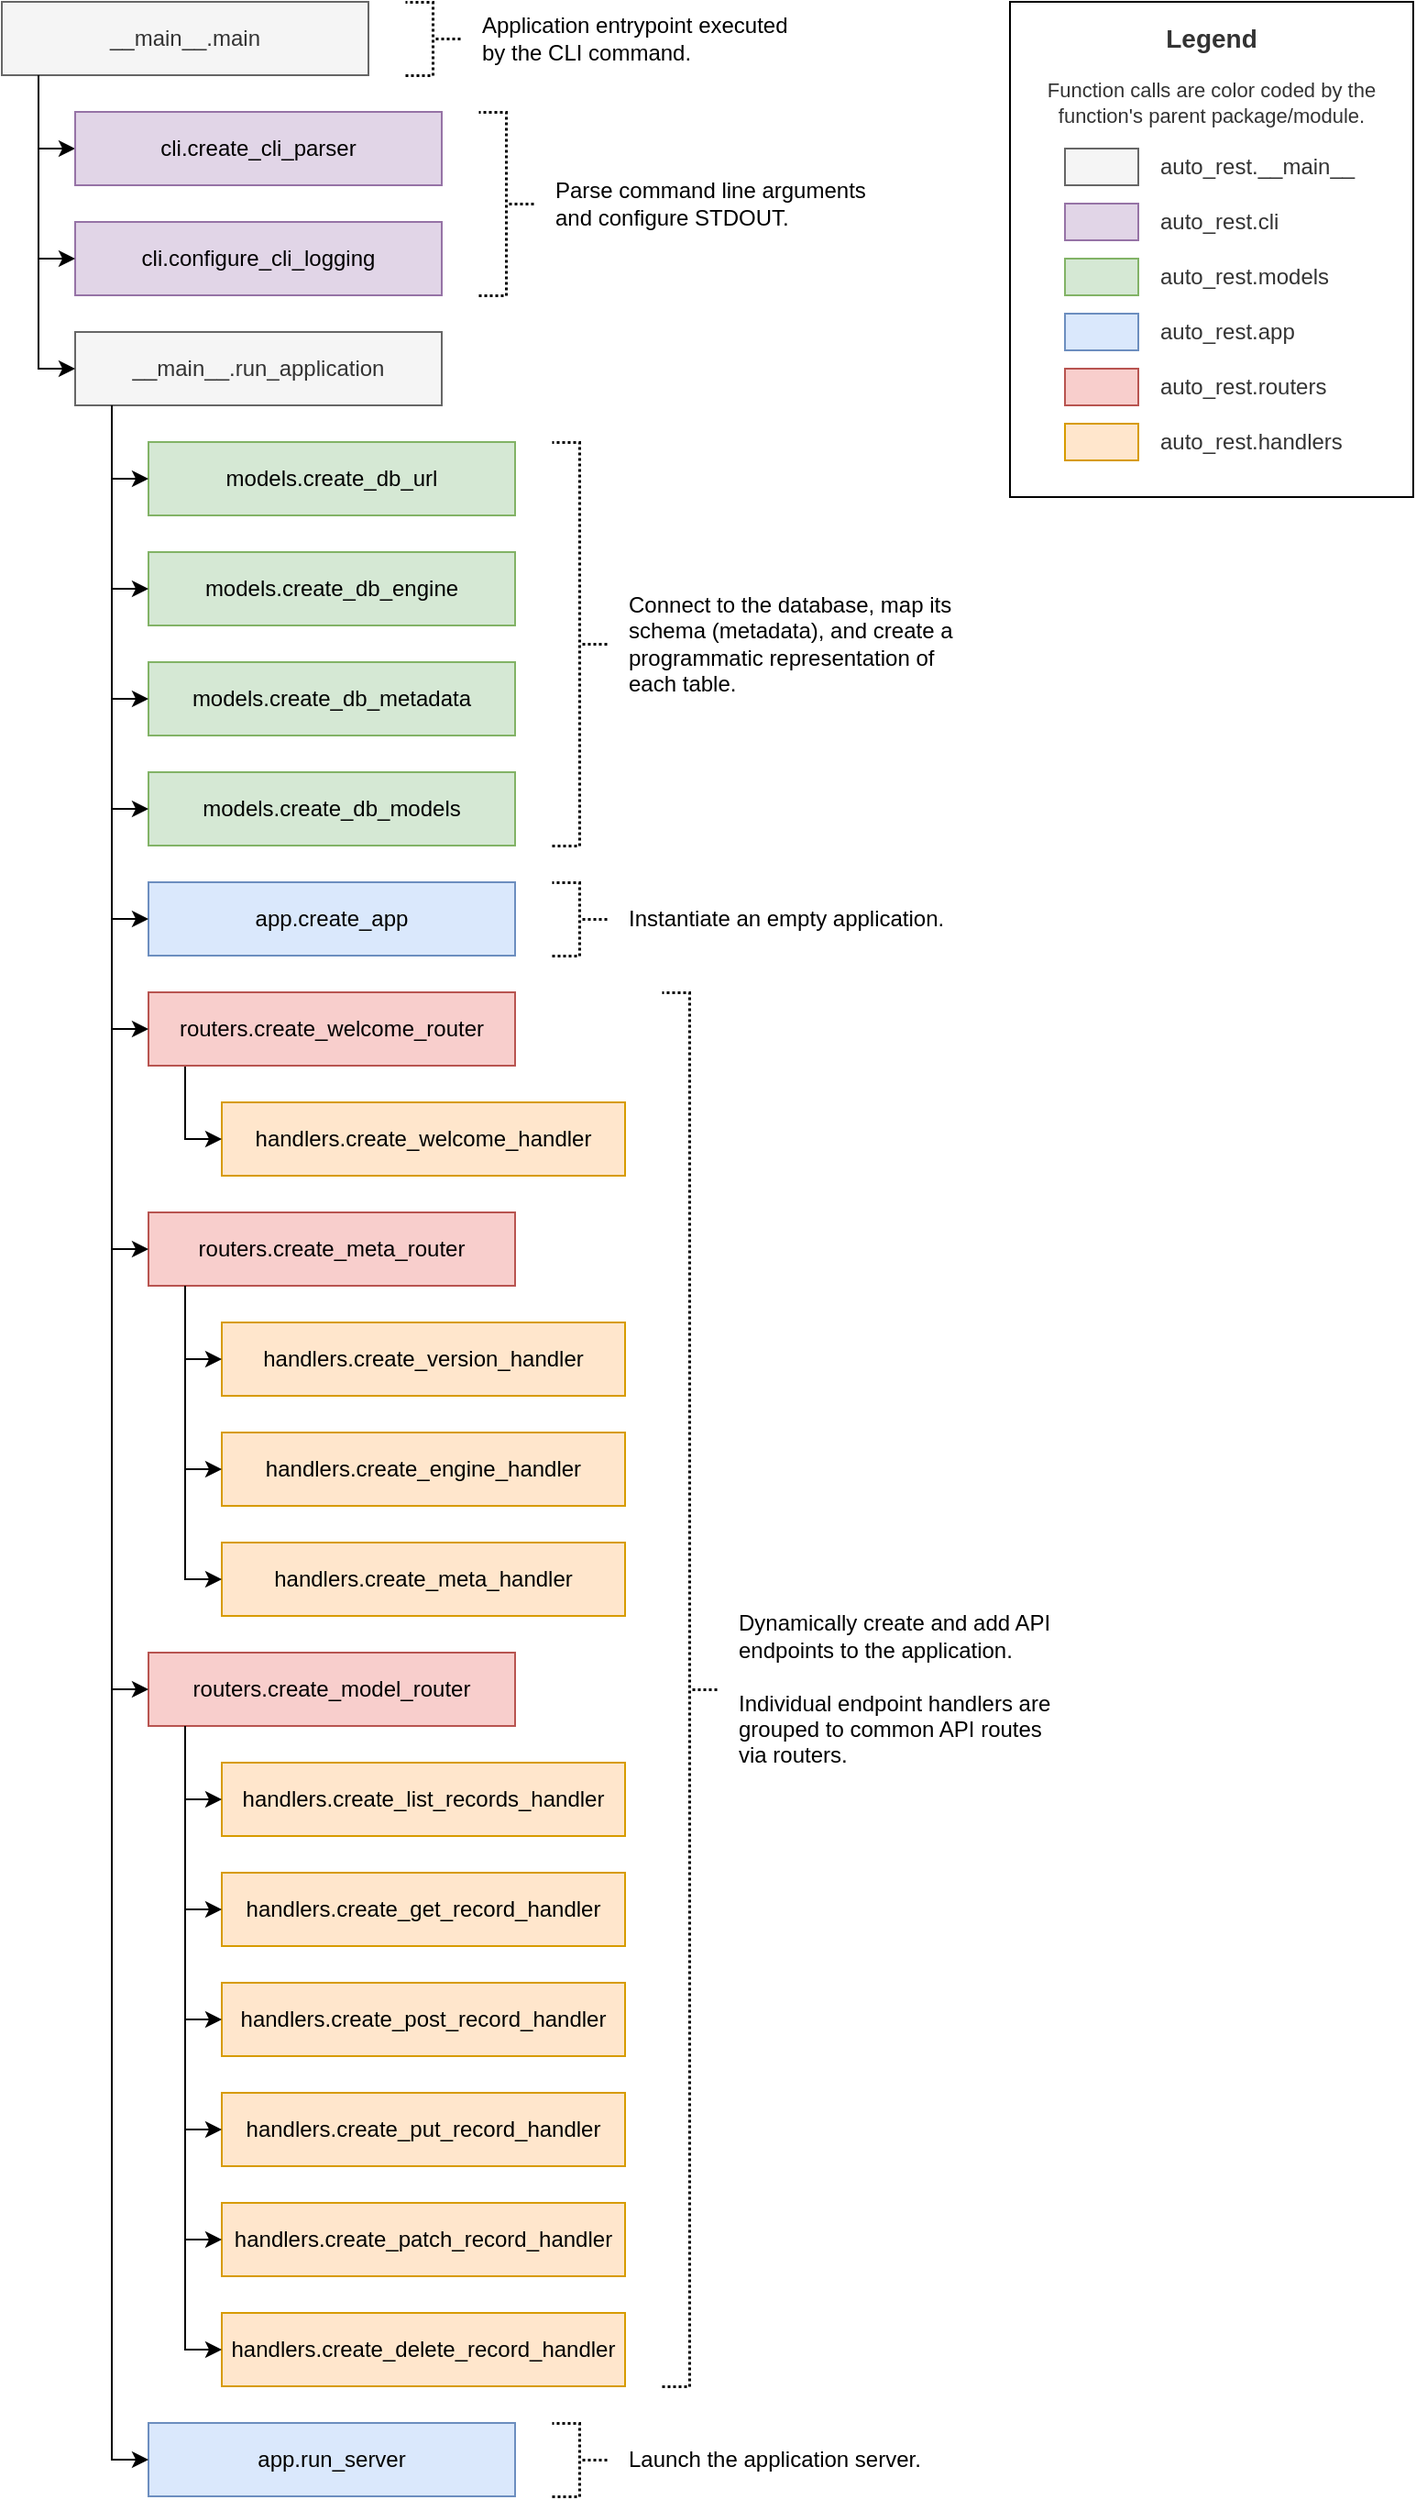 <mxfile version="26.0.6">
  <diagram name="architecture" id="VlyZOE0tlXweQJFLaEv1">
    <mxGraphModel dx="2599" dy="1037" grid="1" gridSize="10" guides="1" tooltips="1" connect="1" arrows="1" fold="1" page="1" pageScale="1" pageWidth="850" pageHeight="1100" math="0" shadow="0">
      <root>
        <mxCell id="xk_Vn_o706n0kWUSLnYP-0" />
        <mxCell id="xk_Vn_o706n0kWUSLnYP-1" parent="xk_Vn_o706n0kWUSLnYP-0" />
        <mxCell id="xk_Vn_o706n0kWUSLnYP-2" value="" style="edgeStyle=orthogonalEdgeStyle;rounded=0;orthogonalLoop=1;jettySize=auto;html=1;entryX=0;entryY=0.5;entryDx=0;entryDy=0;" parent="xk_Vn_o706n0kWUSLnYP-1" target="xk_Vn_o706n0kWUSLnYP-6" edge="1">
          <mxGeometry relative="1" as="geometry">
            <mxPoint x="-780" y="80" as="sourcePoint" />
            <Array as="points">
              <mxPoint x="-780" y="120" />
            </Array>
          </mxGeometry>
        </mxCell>
        <mxCell id="xk_Vn_o706n0kWUSLnYP-3" value="__main__.main" style="rounded=0;whiteSpace=wrap;html=1;fillColor=#f5f5f5;strokeColor=#666666;fontColor=#333333;" parent="xk_Vn_o706n0kWUSLnYP-1" vertex="1">
          <mxGeometry x="-800" y="40" width="200" height="40" as="geometry" />
        </mxCell>
        <mxCell id="xk_Vn_o706n0kWUSLnYP-4" value="__main__.run_application" style="whiteSpace=wrap;html=1;rounded=0;fillColor=#f5f5f5;strokeColor=#666666;fontColor=#333333;" parent="xk_Vn_o706n0kWUSLnYP-1" vertex="1">
          <mxGeometry x="-760" y="220" width="200" height="40" as="geometry" />
        </mxCell>
        <mxCell id="xk_Vn_o706n0kWUSLnYP-5" value="cli.configure_cli_logging" style="whiteSpace=wrap;html=1;rounded=0;fillColor=#e1d5e7;strokeColor=#9673a6;" parent="xk_Vn_o706n0kWUSLnYP-1" vertex="1">
          <mxGeometry x="-760" y="160" width="200" height="40" as="geometry" />
        </mxCell>
        <mxCell id="xk_Vn_o706n0kWUSLnYP-6" value="cli.create_cli_parser" style="whiteSpace=wrap;html=1;rounded=0;fillColor=#e1d5e7;strokeColor=#9673a6;" parent="xk_Vn_o706n0kWUSLnYP-1" vertex="1">
          <mxGeometry x="-760" y="100" width="200" height="40" as="geometry" />
        </mxCell>
        <mxCell id="xk_Vn_o706n0kWUSLnYP-7" value="" style="edgeStyle=orthogonalEdgeStyle;rounded=0;orthogonalLoop=1;jettySize=auto;html=1;entryX=0;entryY=0.5;entryDx=0;entryDy=0;" parent="xk_Vn_o706n0kWUSLnYP-1" target="xk_Vn_o706n0kWUSLnYP-4" edge="1">
          <mxGeometry relative="1" as="geometry">
            <mxPoint x="-780" y="80" as="sourcePoint" />
            <mxPoint x="-750" y="130" as="targetPoint" />
            <Array as="points">
              <mxPoint x="-780" y="240" />
            </Array>
          </mxGeometry>
        </mxCell>
        <mxCell id="xk_Vn_o706n0kWUSLnYP-9" value="models.create_db_engine" style="whiteSpace=wrap;html=1;rounded=0;fillColor=#d5e8d4;strokeColor=#82b366;" parent="xk_Vn_o706n0kWUSLnYP-1" vertex="1">
          <mxGeometry x="-720" y="340" width="200" height="40" as="geometry" />
        </mxCell>
        <mxCell id="xk_Vn_o706n0kWUSLnYP-10" value="models.create_db_metadata" style="whiteSpace=wrap;html=1;rounded=0;fillColor=#d5e8d4;strokeColor=#82b366;" parent="xk_Vn_o706n0kWUSLnYP-1" vertex="1">
          <mxGeometry x="-720" y="400" width="200" height="40" as="geometry" />
        </mxCell>
        <mxCell id="xk_Vn_o706n0kWUSLnYP-11" value="models.create_db_models" style="whiteSpace=wrap;html=1;rounded=0;fillColor=#d5e8d4;strokeColor=#82b366;" parent="xk_Vn_o706n0kWUSLnYP-1" vertex="1">
          <mxGeometry x="-720" y="460" width="200" height="40" as="geometry" />
        </mxCell>
        <mxCell id="xk_Vn_o706n0kWUSLnYP-12" value="" style="edgeStyle=orthogonalEdgeStyle;rounded=0;orthogonalLoop=1;jettySize=auto;html=1;entryX=0;entryY=0.5;entryDx=0;entryDy=0;exitX=0.1;exitY=1.001;exitDx=0;exitDy=0;exitPerimeter=0;" parent="xk_Vn_o706n0kWUSLnYP-1" source="xk_Vn_o706n0kWUSLnYP-4" target="xk_Vn_o706n0kWUSLnYP-9" edge="1">
          <mxGeometry relative="1" as="geometry">
            <mxPoint x="-731" y="210" as="sourcePoint" />
            <mxPoint x="-710" y="250" as="targetPoint" />
          </mxGeometry>
        </mxCell>
        <mxCell id="xk_Vn_o706n0kWUSLnYP-13" value="" style="edgeStyle=orthogonalEdgeStyle;rounded=0;orthogonalLoop=1;jettySize=auto;html=1;entryX=0;entryY=0.5;entryDx=0;entryDy=0;exitX=0.1;exitY=1.001;exitDx=0;exitDy=0;exitPerimeter=0;" parent="xk_Vn_o706n0kWUSLnYP-1" source="xk_Vn_o706n0kWUSLnYP-4" target="xk_Vn_o706n0kWUSLnYP-10" edge="1">
          <mxGeometry relative="1" as="geometry">
            <mxPoint x="-731" y="211" as="sourcePoint" />
            <mxPoint x="-710" y="310" as="targetPoint" />
          </mxGeometry>
        </mxCell>
        <mxCell id="xk_Vn_o706n0kWUSLnYP-14" value="" style="edgeStyle=orthogonalEdgeStyle;rounded=0;orthogonalLoop=1;jettySize=auto;html=1;entryX=0;entryY=0.5;entryDx=0;entryDy=0;exitX=0.1;exitY=1.001;exitDx=0;exitDy=0;exitPerimeter=0;" parent="xk_Vn_o706n0kWUSLnYP-1" source="xk_Vn_o706n0kWUSLnYP-4" target="xk_Vn_o706n0kWUSLnYP-11" edge="1">
          <mxGeometry relative="1" as="geometry">
            <mxPoint x="-731" y="211" as="sourcePoint" />
            <mxPoint x="-710" y="370" as="targetPoint" />
          </mxGeometry>
        </mxCell>
        <mxCell id="xk_Vn_o706n0kWUSLnYP-15" value="models.create_db_url" style="whiteSpace=wrap;html=1;rounded=0;fillColor=#d5e8d4;strokeColor=#82b366;" parent="xk_Vn_o706n0kWUSLnYP-1" vertex="1">
          <mxGeometry x="-720" y="280" width="200" height="40" as="geometry" />
        </mxCell>
        <mxCell id="xk_Vn_o706n0kWUSLnYP-16" value="" style="edgeStyle=orthogonalEdgeStyle;rounded=0;orthogonalLoop=1;jettySize=auto;html=1;entryX=0;entryY=0.5;entryDx=0;entryDy=0;exitX=0.1;exitY=1.001;exitDx=0;exitDy=0;exitPerimeter=0;" parent="xk_Vn_o706n0kWUSLnYP-1" source="xk_Vn_o706n0kWUSLnYP-4" target="xk_Vn_o706n0kWUSLnYP-15" edge="1">
          <mxGeometry relative="1" as="geometry">
            <mxPoint x="-741" y="261" as="sourcePoint" />
            <mxPoint x="-710" y="370" as="targetPoint" />
          </mxGeometry>
        </mxCell>
        <mxCell id="xk_Vn_o706n0kWUSLnYP-17" value="app.create_app" style="whiteSpace=wrap;html=1;rounded=0;fillColor=#dae8fc;strokeColor=#6c8ebf;" parent="xk_Vn_o706n0kWUSLnYP-1" vertex="1">
          <mxGeometry x="-720" y="520" width="200" height="40" as="geometry" />
        </mxCell>
        <mxCell id="xk_Vn_o706n0kWUSLnYP-19" value="app.run_server" style="whiteSpace=wrap;html=1;rounded=0;fillColor=#dae8fc;strokeColor=#6c8ebf;" parent="xk_Vn_o706n0kWUSLnYP-1" vertex="1">
          <mxGeometry x="-720" y="1360" width="200" height="40" as="geometry" />
        </mxCell>
        <mxCell id="xk_Vn_o706n0kWUSLnYP-20" value="" style="strokeWidth=1.5;html=1;shape=mxgraph.flowchart.annotation_2;align=left;labelPosition=right;pointerEvents=1;rotation=-180;strokeColor=#000000;fontColor=#333333;dashed=1;dashPattern=1 1;" parent="xk_Vn_o706n0kWUSLnYP-1" vertex="1">
          <mxGeometry x="-500" y="280" width="30" height="220" as="geometry" />
        </mxCell>
        <mxCell id="xk_Vn_o706n0kWUSLnYP-21" value="Connect to the database, map its schema (metadata), and create a programmatic representation of each table." style="text;html=1;align=left;verticalAlign=middle;whiteSpace=wrap;rounded=0;fontColor=#000000;" parent="xk_Vn_o706n0kWUSLnYP-1" vertex="1">
          <mxGeometry x="-460" y="350" width="180" height="80" as="geometry" />
        </mxCell>
        <mxCell id="xk_Vn_o706n0kWUSLnYP-22" value="" style="strokeWidth=1.5;html=1;shape=mxgraph.flowchart.annotation_2;align=left;labelPosition=right;pointerEvents=1;rotation=-180;strokeColor=#000000;fontColor=#333333;dashed=1;dashPattern=1 1;" parent="xk_Vn_o706n0kWUSLnYP-1" vertex="1">
          <mxGeometry x="-540" y="100" width="30" height="100" as="geometry" />
        </mxCell>
        <mxCell id="xk_Vn_o706n0kWUSLnYP-23" value="Parse command line arguments and configure STDOUT." style="text;html=1;align=left;verticalAlign=middle;whiteSpace=wrap;rounded=0;fontColor=#000000;" parent="xk_Vn_o706n0kWUSLnYP-1" vertex="1">
          <mxGeometry x="-500" y="120" width="180" height="60" as="geometry" />
        </mxCell>
        <mxCell id="xk_Vn_o706n0kWUSLnYP-27" value="routers.create_welcome_router" style="whiteSpace=wrap;html=1;rounded=0;fillColor=#f8cecc;strokeColor=#b85450;" parent="xk_Vn_o706n0kWUSLnYP-1" vertex="1">
          <mxGeometry x="-720" y="580" width="200" height="40" as="geometry" />
        </mxCell>
        <mxCell id="xk_Vn_o706n0kWUSLnYP-28" value="handlers.create_welcome_handler" style="whiteSpace=wrap;html=1;rounded=0;fillColor=#ffe6cc;strokeColor=#d79b00;" parent="xk_Vn_o706n0kWUSLnYP-1" vertex="1">
          <mxGeometry x="-680" y="640" width="220" height="40" as="geometry" />
        </mxCell>
        <mxCell id="xk_Vn_o706n0kWUSLnYP-29" value="handlers.create_version_handler" style="whiteSpace=wrap;html=1;rounded=0;fillColor=#ffe6cc;strokeColor=#d79b00;" parent="xk_Vn_o706n0kWUSLnYP-1" vertex="1">
          <mxGeometry x="-680" y="760" width="220" height="40" as="geometry" />
        </mxCell>
        <mxCell id="xk_Vn_o706n0kWUSLnYP-30" value="handlers.create_meta_handler" style="whiteSpace=wrap;html=1;rounded=0;fillColor=#ffe6cc;strokeColor=#d79b00;" parent="xk_Vn_o706n0kWUSLnYP-1" vertex="1">
          <mxGeometry x="-680" y="880" width="220" height="40" as="geometry" />
        </mxCell>
        <mxCell id="xk_Vn_o706n0kWUSLnYP-31" value="handlers.create_put_record_handler" style="whiteSpace=wrap;html=1;rounded=0;fillColor=#ffe6cc;strokeColor=#d79b00;" parent="xk_Vn_o706n0kWUSLnYP-1" vertex="1">
          <mxGeometry x="-680" y="1180" width="220" height="40" as="geometry" />
        </mxCell>
        <mxCell id="xk_Vn_o706n0kWUSLnYP-32" value="handlers.create_list_records_handler" style="whiteSpace=wrap;html=1;rounded=0;fillColor=#ffe6cc;strokeColor=#d79b00;" parent="xk_Vn_o706n0kWUSLnYP-1" vertex="1">
          <mxGeometry x="-680" y="1000" width="220" height="40" as="geometry" />
        </mxCell>
        <mxCell id="xk_Vn_o706n0kWUSLnYP-33" value="handlers.create_get_record_handler" style="whiteSpace=wrap;html=1;rounded=0;fillColor=#ffe6cc;strokeColor=#d79b00;" parent="xk_Vn_o706n0kWUSLnYP-1" vertex="1">
          <mxGeometry x="-680" y="1060" width="220" height="40" as="geometry" />
        </mxCell>
        <mxCell id="xk_Vn_o706n0kWUSLnYP-34" value="handlers.create_post_record_handler" style="whiteSpace=wrap;html=1;rounded=0;fillColor=#ffe6cc;strokeColor=#d79b00;" parent="xk_Vn_o706n0kWUSLnYP-1" vertex="1">
          <mxGeometry x="-680" y="1120" width="220" height="40" as="geometry" />
        </mxCell>
        <mxCell id="xk_Vn_o706n0kWUSLnYP-35" value="handlers.create_delete_record_handler" style="whiteSpace=wrap;html=1;rounded=0;fillColor=#ffe6cc;strokeColor=#d79b00;" parent="xk_Vn_o706n0kWUSLnYP-1" vertex="1">
          <mxGeometry x="-680" y="1300" width="220" height="40" as="geometry" />
        </mxCell>
        <mxCell id="xk_Vn_o706n0kWUSLnYP-36" value="handlers.create_patch_record_handler" style="whiteSpace=wrap;html=1;rounded=0;fillColor=#ffe6cc;strokeColor=#d79b00;" parent="xk_Vn_o706n0kWUSLnYP-1" vertex="1">
          <mxGeometry x="-680" y="1240" width="220" height="40" as="geometry" />
        </mxCell>
        <mxCell id="u4DAFboVkTAPZ10mRQ4z-1" value="" style="edgeStyle=orthogonalEdgeStyle;rounded=0;orthogonalLoop=1;jettySize=auto;html=1;entryX=0;entryY=0.5;entryDx=0;entryDy=0;" parent="xk_Vn_o706n0kWUSLnYP-1" target="xk_Vn_o706n0kWUSLnYP-5" edge="1">
          <mxGeometry relative="1" as="geometry">
            <mxPoint x="-780" y="80" as="sourcePoint" />
            <mxPoint x="-710" y="430" as="targetPoint" />
            <Array as="points">
              <mxPoint x="-780" y="180" />
            </Array>
          </mxGeometry>
        </mxCell>
        <mxCell id="u4DAFboVkTAPZ10mRQ4z-2" value="" style="edgeStyle=orthogonalEdgeStyle;rounded=0;orthogonalLoop=1;jettySize=auto;html=1;entryX=0;entryY=0.5;entryDx=0;entryDy=0;exitX=0.1;exitY=1.001;exitDx=0;exitDy=0;exitPerimeter=0;" parent="xk_Vn_o706n0kWUSLnYP-1" source="xk_Vn_o706n0kWUSLnYP-4" target="xk_Vn_o706n0kWUSLnYP-27" edge="1">
          <mxGeometry relative="1" as="geometry">
            <mxPoint x="-731" y="270" as="sourcePoint" />
            <mxPoint x="-714" y="490" as="targetPoint" />
          </mxGeometry>
        </mxCell>
        <mxCell id="u4DAFboVkTAPZ10mRQ4z-3" value="" style="edgeStyle=orthogonalEdgeStyle;rounded=0;orthogonalLoop=1;jettySize=auto;html=1;entryX=0;entryY=0.5;entryDx=0;entryDy=0;exitX=0.1;exitY=1.011;exitDx=0;exitDy=0;exitPerimeter=0;" parent="xk_Vn_o706n0kWUSLnYP-1" source="xk_Vn_o706n0kWUSLnYP-27" target="xk_Vn_o706n0kWUSLnYP-28" edge="1">
          <mxGeometry relative="1" as="geometry">
            <mxPoint x="-710.75" y="670" as="sourcePoint" />
            <mxPoint x="-689.75" y="709" as="targetPoint" />
          </mxGeometry>
        </mxCell>
        <mxCell id="u4DAFboVkTAPZ10mRQ4z-17" value="" style="strokeWidth=1.5;html=1;shape=mxgraph.flowchart.annotation_2;align=left;labelPosition=right;pointerEvents=1;rotation=-180;strokeColor=#000000;fontColor=#333333;dashed=1;dashPattern=1 1;" parent="xk_Vn_o706n0kWUSLnYP-1" vertex="1">
          <mxGeometry x="-580" y="40" width="30" height="40" as="geometry" />
        </mxCell>
        <mxCell id="u4DAFboVkTAPZ10mRQ4z-18" value="Application entrypoint executed by the CLI command." style="text;html=1;align=left;verticalAlign=middle;whiteSpace=wrap;rounded=0;fontColor=#000000;" parent="xk_Vn_o706n0kWUSLnYP-1" vertex="1">
          <mxGeometry x="-540" y="40" width="180" height="40" as="geometry" />
        </mxCell>
        <mxCell id="yfY8Aihl0Ymi1jhDVTgm-0" value="routers.create_model_router" style="whiteSpace=wrap;html=1;rounded=0;fillColor=#f8cecc;strokeColor=#b85450;" parent="xk_Vn_o706n0kWUSLnYP-1" vertex="1">
          <mxGeometry x="-720" y="940" width="200" height="40" as="geometry" />
        </mxCell>
        <mxCell id="yfY8Aihl0Ymi1jhDVTgm-1" value="routers.create_meta_router" style="whiteSpace=wrap;html=1;rounded=0;fillColor=#f8cecc;strokeColor=#b85450;" parent="xk_Vn_o706n0kWUSLnYP-1" vertex="1">
          <mxGeometry x="-720" y="700" width="200" height="40" as="geometry" />
        </mxCell>
        <mxCell id="yfY8Aihl0Ymi1jhDVTgm-2" value="handlers.create_engine_handler" style="whiteSpace=wrap;html=1;rounded=0;fillColor=#ffe6cc;strokeColor=#d79b00;" parent="xk_Vn_o706n0kWUSLnYP-1" vertex="1">
          <mxGeometry x="-680" y="820" width="220" height="40" as="geometry" />
        </mxCell>
        <mxCell id="yfY8Aihl0Ymi1jhDVTgm-3" value="" style="strokeWidth=1.5;html=1;shape=mxgraph.flowchart.annotation_2;align=left;labelPosition=right;pointerEvents=1;rotation=-180;strokeColor=#000000;fontColor=#333333;dashed=1;dashPattern=1 1;" parent="xk_Vn_o706n0kWUSLnYP-1" vertex="1">
          <mxGeometry x="-500" y="520" width="30" height="40" as="geometry" />
        </mxCell>
        <mxCell id="yfY8Aihl0Ymi1jhDVTgm-4" value="Instantiate an empty application." style="text;html=1;align=left;verticalAlign=middle;whiteSpace=wrap;rounded=0;fontColor=#000000;" parent="xk_Vn_o706n0kWUSLnYP-1" vertex="1">
          <mxGeometry x="-460" y="520" width="180" height="40" as="geometry" />
        </mxCell>
        <mxCell id="yfY8Aihl0Ymi1jhDVTgm-5" value="" style="strokeWidth=1.5;html=1;shape=mxgraph.flowchart.annotation_2;align=left;labelPosition=right;pointerEvents=1;rotation=-180;strokeColor=light-dark(#000000, #ededed);fontColor=#000000;dashed=1;dashPattern=1 1;" parent="xk_Vn_o706n0kWUSLnYP-1" vertex="1">
          <mxGeometry x="-440" y="580" width="30" height="760" as="geometry" />
        </mxCell>
        <mxCell id="yfY8Aihl0Ymi1jhDVTgm-6" value="Dynamically create and add API endpoints to the application.&lt;br&gt;&lt;br&gt;Individual endpoint handlers are grouped to common API routes via routers." style="text;html=1;align=left;verticalAlign=middle;whiteSpace=wrap;rounded=0;fontColor=#000000;" parent="xk_Vn_o706n0kWUSLnYP-1" vertex="1">
          <mxGeometry x="-400" y="930" width="180" height="60" as="geometry" />
        </mxCell>
        <mxCell id="vqremdskvs6pAqpLXsVv-0" value="" style="strokeWidth=1.5;html=1;shape=mxgraph.flowchart.annotation_2;align=left;labelPosition=right;pointerEvents=1;rotation=-180;strokeColor=#000000;fontColor=#333333;dashed=1;dashPattern=1 1;" parent="xk_Vn_o706n0kWUSLnYP-1" vertex="1">
          <mxGeometry x="-500" y="1360" width="30" height="40" as="geometry" />
        </mxCell>
        <mxCell id="vqremdskvs6pAqpLXsVv-1" value="Launch the application server." style="text;html=1;align=left;verticalAlign=middle;whiteSpace=wrap;rounded=0;fontColor=#000000;" parent="xk_Vn_o706n0kWUSLnYP-1" vertex="1">
          <mxGeometry x="-460" y="1360" width="180" height="40" as="geometry" />
        </mxCell>
        <mxCell id="vqremdskvs6pAqpLXsVv-2" value="" style="rounded=0;whiteSpace=wrap;html=1;" parent="xk_Vn_o706n0kWUSLnYP-1" vertex="1">
          <mxGeometry x="-250" y="40" width="220" height="270" as="geometry" />
        </mxCell>
        <mxCell id="vqremdskvs6pAqpLXsVv-3" value="" style="rounded=0;whiteSpace=wrap;html=1;fillColor=#f5f5f5;strokeColor=#666666;fontColor=#333333;" parent="xk_Vn_o706n0kWUSLnYP-1" vertex="1">
          <mxGeometry x="-220" y="120" width="40" height="20" as="geometry" />
        </mxCell>
        <mxCell id="vqremdskvs6pAqpLXsVv-4" value="" style="rounded=0;whiteSpace=wrap;html=1;fillColor=#e1d5e7;strokeColor=#9673a6;" parent="xk_Vn_o706n0kWUSLnYP-1" vertex="1">
          <mxGeometry x="-220" y="150" width="40" height="20" as="geometry" />
        </mxCell>
        <mxCell id="vqremdskvs6pAqpLXsVv-5" value="" style="rounded=0;whiteSpace=wrap;html=1;fillColor=#d5e8d4;strokeColor=#82b366;" parent="xk_Vn_o706n0kWUSLnYP-1" vertex="1">
          <mxGeometry x="-220" y="180" width="40" height="20" as="geometry" />
        </mxCell>
        <mxCell id="vqremdskvs6pAqpLXsVv-6" value="" style="rounded=0;whiteSpace=wrap;html=1;fillColor=#dae8fc;strokeColor=#6c8ebf;" parent="xk_Vn_o706n0kWUSLnYP-1" vertex="1">
          <mxGeometry x="-220" y="210" width="40" height="20" as="geometry" />
        </mxCell>
        <mxCell id="vqremdskvs6pAqpLXsVv-7" value="auto_rest.__main__" style="text;html=1;align=left;verticalAlign=middle;whiteSpace=wrap;rounded=0;fontColor=#333333;" parent="xk_Vn_o706n0kWUSLnYP-1" vertex="1">
          <mxGeometry x="-170" y="120" width="120" height="20" as="geometry" />
        </mxCell>
        <mxCell id="vqremdskvs6pAqpLXsVv-8" value="auto_rest.cli" style="text;html=1;align=left;verticalAlign=middle;whiteSpace=wrap;rounded=0;fontColor=#333333;" parent="xk_Vn_o706n0kWUSLnYP-1" vertex="1">
          <mxGeometry x="-170" y="150" width="120" height="20" as="geometry" />
        </mxCell>
        <mxCell id="vqremdskvs6pAqpLXsVv-9" value="auto_rest.models" style="text;html=1;align=left;verticalAlign=middle;whiteSpace=wrap;rounded=0;fontColor=#333333;" parent="xk_Vn_o706n0kWUSLnYP-1" vertex="1">
          <mxGeometry x="-170" y="180" width="120" height="20" as="geometry" />
        </mxCell>
        <mxCell id="vqremdskvs6pAqpLXsVv-10" value="auto_rest.app" style="text;html=1;align=left;verticalAlign=middle;whiteSpace=wrap;rounded=0;fontColor=#333333;" parent="xk_Vn_o706n0kWUSLnYP-1" vertex="1">
          <mxGeometry x="-170" y="210" width="120" height="20" as="geometry" />
        </mxCell>
        <mxCell id="vqremdskvs6pAqpLXsVv-11" value="" style="rounded=0;whiteSpace=wrap;html=1;fillColor=#f8cecc;strokeColor=#b85450;" parent="xk_Vn_o706n0kWUSLnYP-1" vertex="1">
          <mxGeometry x="-220" y="240" width="40" height="20" as="geometry" />
        </mxCell>
        <mxCell id="vqremdskvs6pAqpLXsVv-12" value="auto_rest.routers" style="text;html=1;align=left;verticalAlign=middle;whiteSpace=wrap;rounded=0;fontColor=#333333;" parent="xk_Vn_o706n0kWUSLnYP-1" vertex="1">
          <mxGeometry x="-170" y="240" width="120" height="20" as="geometry" />
        </mxCell>
        <mxCell id="vqremdskvs6pAqpLXsVv-13" value="" style="rounded=0;whiteSpace=wrap;html=1;fillColor=#ffe6cc;strokeColor=#d79b00;" parent="xk_Vn_o706n0kWUSLnYP-1" vertex="1">
          <mxGeometry x="-220" y="270" width="40" height="20" as="geometry" />
        </mxCell>
        <mxCell id="vqremdskvs6pAqpLXsVv-14" value="&lt;div&gt;auto_rest.handlers&lt;/div&gt;" style="text;html=1;align=left;verticalAlign=middle;whiteSpace=wrap;rounded=0;fontColor=#333333;" parent="xk_Vn_o706n0kWUSLnYP-1" vertex="1">
          <mxGeometry x="-170" y="270" width="120" height="20" as="geometry" />
        </mxCell>
        <mxCell id="vqremdskvs6pAqpLXsVv-15" value="&lt;div align=&quot;center&quot;&gt;&lt;b&gt;Legend&lt;/b&gt;&lt;/div&gt;" style="text;html=1;align=center;verticalAlign=middle;whiteSpace=wrap;rounded=0;fontColor=#333333;fontSize=14;" parent="xk_Vn_o706n0kWUSLnYP-1" vertex="1">
          <mxGeometry x="-200" y="50" width="120" height="20" as="geometry" />
        </mxCell>
        <mxCell id="vqremdskvs6pAqpLXsVv-19" value="" style="edgeStyle=orthogonalEdgeStyle;rounded=0;orthogonalLoop=1;jettySize=auto;html=1;entryX=0;entryY=0.5;entryDx=0;entryDy=0;exitX=0.1;exitY=1.003;exitDx=0;exitDy=0;exitPerimeter=0;" parent="xk_Vn_o706n0kWUSLnYP-1" source="yfY8Aihl0Ymi1jhDVTgm-0" target="xk_Vn_o706n0kWUSLnYP-32" edge="1">
          <mxGeometry relative="1" as="geometry">
            <mxPoint x="-710" y="990" as="sourcePoint" />
            <mxPoint x="-670" y="920" as="targetPoint" />
          </mxGeometry>
        </mxCell>
        <mxCell id="vqremdskvs6pAqpLXsVv-21" value="" style="edgeStyle=orthogonalEdgeStyle;rounded=0;orthogonalLoop=1;jettySize=auto;html=1;entryX=0;entryY=0.5;entryDx=0;entryDy=0;" parent="xk_Vn_o706n0kWUSLnYP-1" target="xk_Vn_o706n0kWUSLnYP-17" edge="1">
          <mxGeometry relative="1" as="geometry">
            <mxPoint x="-740" y="260" as="sourcePoint" />
            <mxPoint x="-740" y="540" as="targetPoint" />
            <Array as="points">
              <mxPoint x="-740" y="540" />
            </Array>
          </mxGeometry>
        </mxCell>
        <mxCell id="vqremdskvs6pAqpLXsVv-22" value="" style="edgeStyle=orthogonalEdgeStyle;rounded=0;orthogonalLoop=1;jettySize=auto;html=1;entryX=0;entryY=0.5;entryDx=0;entryDy=0;" parent="xk_Vn_o706n0kWUSLnYP-1" target="xk_Vn_o706n0kWUSLnYP-33" edge="1">
          <mxGeometry relative="1" as="geometry">
            <mxPoint x="-700" y="980" as="sourcePoint" />
            <mxPoint x="-670" y="1030" as="targetPoint" />
            <Array as="points">
              <mxPoint x="-700" y="1080" />
            </Array>
          </mxGeometry>
        </mxCell>
        <mxCell id="vqremdskvs6pAqpLXsVv-23" value="" style="edgeStyle=orthogonalEdgeStyle;rounded=0;orthogonalLoop=1;jettySize=auto;html=1;entryX=0;entryY=0.5;entryDx=0;entryDy=0;" parent="xk_Vn_o706n0kWUSLnYP-1" target="xk_Vn_o706n0kWUSLnYP-34" edge="1">
          <mxGeometry relative="1" as="geometry">
            <mxPoint x="-700" y="980" as="sourcePoint" />
            <mxPoint x="-670" y="1090" as="targetPoint" />
            <Array as="points">
              <mxPoint x="-700" y="1140" />
            </Array>
          </mxGeometry>
        </mxCell>
        <mxCell id="vqremdskvs6pAqpLXsVv-24" value="" style="edgeStyle=orthogonalEdgeStyle;rounded=0;orthogonalLoop=1;jettySize=auto;html=1;entryX=0;entryY=0.5;entryDx=0;entryDy=0;" parent="xk_Vn_o706n0kWUSLnYP-1" target="xk_Vn_o706n0kWUSLnYP-31" edge="1">
          <mxGeometry relative="1" as="geometry">
            <mxPoint x="-700" y="980" as="sourcePoint" />
            <mxPoint x="-670" y="1150" as="targetPoint" />
            <Array as="points">
              <mxPoint x="-700" y="1200" />
            </Array>
          </mxGeometry>
        </mxCell>
        <mxCell id="vqremdskvs6pAqpLXsVv-25" value="" style="edgeStyle=orthogonalEdgeStyle;rounded=0;orthogonalLoop=1;jettySize=auto;html=1;entryX=0;entryY=0.5;entryDx=0;entryDy=0;" parent="xk_Vn_o706n0kWUSLnYP-1" target="xk_Vn_o706n0kWUSLnYP-36" edge="1">
          <mxGeometry relative="1" as="geometry">
            <mxPoint x="-700" y="980" as="sourcePoint" />
            <mxPoint x="-670" y="1210" as="targetPoint" />
            <Array as="points">
              <mxPoint x="-700" y="1260" />
            </Array>
          </mxGeometry>
        </mxCell>
        <mxCell id="vqremdskvs6pAqpLXsVv-26" value="" style="edgeStyle=orthogonalEdgeStyle;rounded=0;orthogonalLoop=1;jettySize=auto;html=1;entryX=0;entryY=0.5;entryDx=0;entryDy=0;" parent="xk_Vn_o706n0kWUSLnYP-1" target="xk_Vn_o706n0kWUSLnYP-35" edge="1">
          <mxGeometry relative="1" as="geometry">
            <mxPoint x="-700" y="980" as="sourcePoint" />
            <mxPoint x="-660" y="1220" as="targetPoint" />
            <Array as="points">
              <mxPoint x="-700" y="1320" />
            </Array>
          </mxGeometry>
        </mxCell>
        <mxCell id="vqremdskvs6pAqpLXsVv-28" value="" style="edgeStyle=orthogonalEdgeStyle;rounded=0;orthogonalLoop=1;jettySize=auto;html=1;entryX=0;entryY=0.5;entryDx=0;entryDy=0;" parent="xk_Vn_o706n0kWUSLnYP-1" target="yfY8Aihl0Ymi1jhDVTgm-1" edge="1">
          <mxGeometry relative="1" as="geometry">
            <mxPoint x="-740" y="260" as="sourcePoint" />
            <mxPoint x="-740" y="670" as="targetPoint" />
            <Array as="points">
              <mxPoint x="-740" y="720" />
            </Array>
          </mxGeometry>
        </mxCell>
        <mxCell id="vqremdskvs6pAqpLXsVv-30" value="" style="edgeStyle=orthogonalEdgeStyle;rounded=0;orthogonalLoop=1;jettySize=auto;html=1;entryX=0;entryY=0.5;entryDx=0;entryDy=0;" parent="xk_Vn_o706n0kWUSLnYP-1" target="yfY8Aihl0Ymi1jhDVTgm-0" edge="1">
          <mxGeometry relative="1" as="geometry">
            <mxPoint x="-740" y="260" as="sourcePoint" />
            <mxPoint x="-730.01" y="959.8" as="targetPoint" />
            <Array as="points">
              <mxPoint x="-740" y="960" />
            </Array>
          </mxGeometry>
        </mxCell>
        <mxCell id="vqremdskvs6pAqpLXsVv-31" value="" style="edgeStyle=orthogonalEdgeStyle;rounded=0;orthogonalLoop=1;jettySize=auto;html=1;entryX=0;entryY=0.5;entryDx=0;entryDy=0;" parent="xk_Vn_o706n0kWUSLnYP-1" target="xk_Vn_o706n0kWUSLnYP-19" edge="1">
          <mxGeometry relative="1" as="geometry">
            <mxPoint x="-740" y="260" as="sourcePoint" />
            <mxPoint x="-710" y="970" as="targetPoint" />
            <Array as="points">
              <mxPoint x="-740" y="270" />
              <mxPoint x="-740" y="1380" />
            </Array>
          </mxGeometry>
        </mxCell>
        <mxCell id="vqremdskvs6pAqpLXsVv-34" value="&lt;div align=&quot;center&quot;&gt;&lt;font&gt;Function calls are color coded by the function&#39;s parent package/module.&lt;/font&gt;&lt;/div&gt;" style="text;html=1;align=center;verticalAlign=middle;whiteSpace=wrap;rounded=0;fontColor=#333333;fontSize=11;" parent="xk_Vn_o706n0kWUSLnYP-1" vertex="1">
          <mxGeometry x="-240" y="80" width="200" height="30" as="geometry" />
        </mxCell>
        <mxCell id="ofx5QJE8hlCwfAQoBGvs-2" value="" style="edgeStyle=orthogonalEdgeStyle;rounded=0;orthogonalLoop=1;jettySize=auto;html=1;entryX=0;entryY=0.5;entryDx=0;entryDy=0;" parent="xk_Vn_o706n0kWUSLnYP-1" target="xk_Vn_o706n0kWUSLnYP-30" edge="1">
          <mxGeometry relative="1" as="geometry">
            <mxPoint x="-700" y="740" as="sourcePoint" />
            <mxPoint x="-670" y="850" as="targetPoint" />
            <Array as="points">
              <mxPoint x="-700" y="900" />
            </Array>
          </mxGeometry>
        </mxCell>
        <mxCell id="ofx5QJE8hlCwfAQoBGvs-3" value="" style="edgeStyle=orthogonalEdgeStyle;rounded=0;orthogonalLoop=1;jettySize=auto;html=1;entryX=0;entryY=0.5;entryDx=0;entryDy=0;" parent="xk_Vn_o706n0kWUSLnYP-1" target="yfY8Aihl0Ymi1jhDVTgm-2" edge="1">
          <mxGeometry relative="1" as="geometry">
            <mxPoint x="-700" y="740" as="sourcePoint" />
            <mxPoint x="-670" y="910" as="targetPoint" />
            <Array as="points">
              <mxPoint x="-700" y="840" />
            </Array>
          </mxGeometry>
        </mxCell>
        <mxCell id="ofx5QJE8hlCwfAQoBGvs-4" value="" style="edgeStyle=orthogonalEdgeStyle;rounded=0;orthogonalLoop=1;jettySize=auto;html=1;entryX=0;entryY=0.5;entryDx=0;entryDy=0;" parent="xk_Vn_o706n0kWUSLnYP-1" target="xk_Vn_o706n0kWUSLnYP-29" edge="1">
          <mxGeometry relative="1" as="geometry">
            <mxPoint x="-700" y="740" as="sourcePoint" />
            <mxPoint x="-670" y="850" as="targetPoint" />
            <Array as="points">
              <mxPoint x="-700" y="780" />
            </Array>
          </mxGeometry>
        </mxCell>
      </root>
    </mxGraphModel>
  </diagram>
</mxfile>
